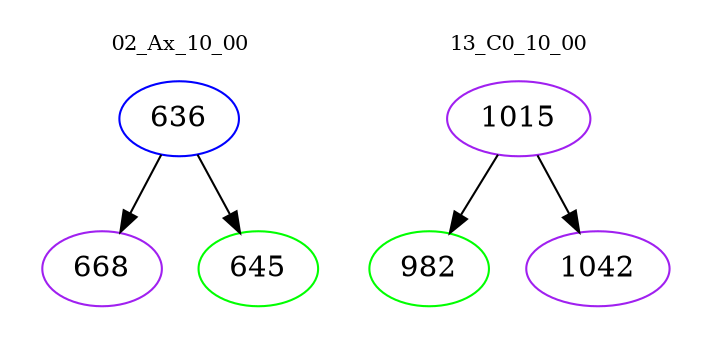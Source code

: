 digraph{
subgraph cluster_0 {
color = white
label = "02_Ax_10_00";
fontsize=10;
T0_636 [label="636", color="blue"]
T0_636 -> T0_668 [color="black"]
T0_668 [label="668", color="purple"]
T0_636 -> T0_645 [color="black"]
T0_645 [label="645", color="green"]
}
subgraph cluster_1 {
color = white
label = "13_C0_10_00";
fontsize=10;
T1_1015 [label="1015", color="purple"]
T1_1015 -> T1_982 [color="black"]
T1_982 [label="982", color="green"]
T1_1015 -> T1_1042 [color="black"]
T1_1042 [label="1042", color="purple"]
}
}
